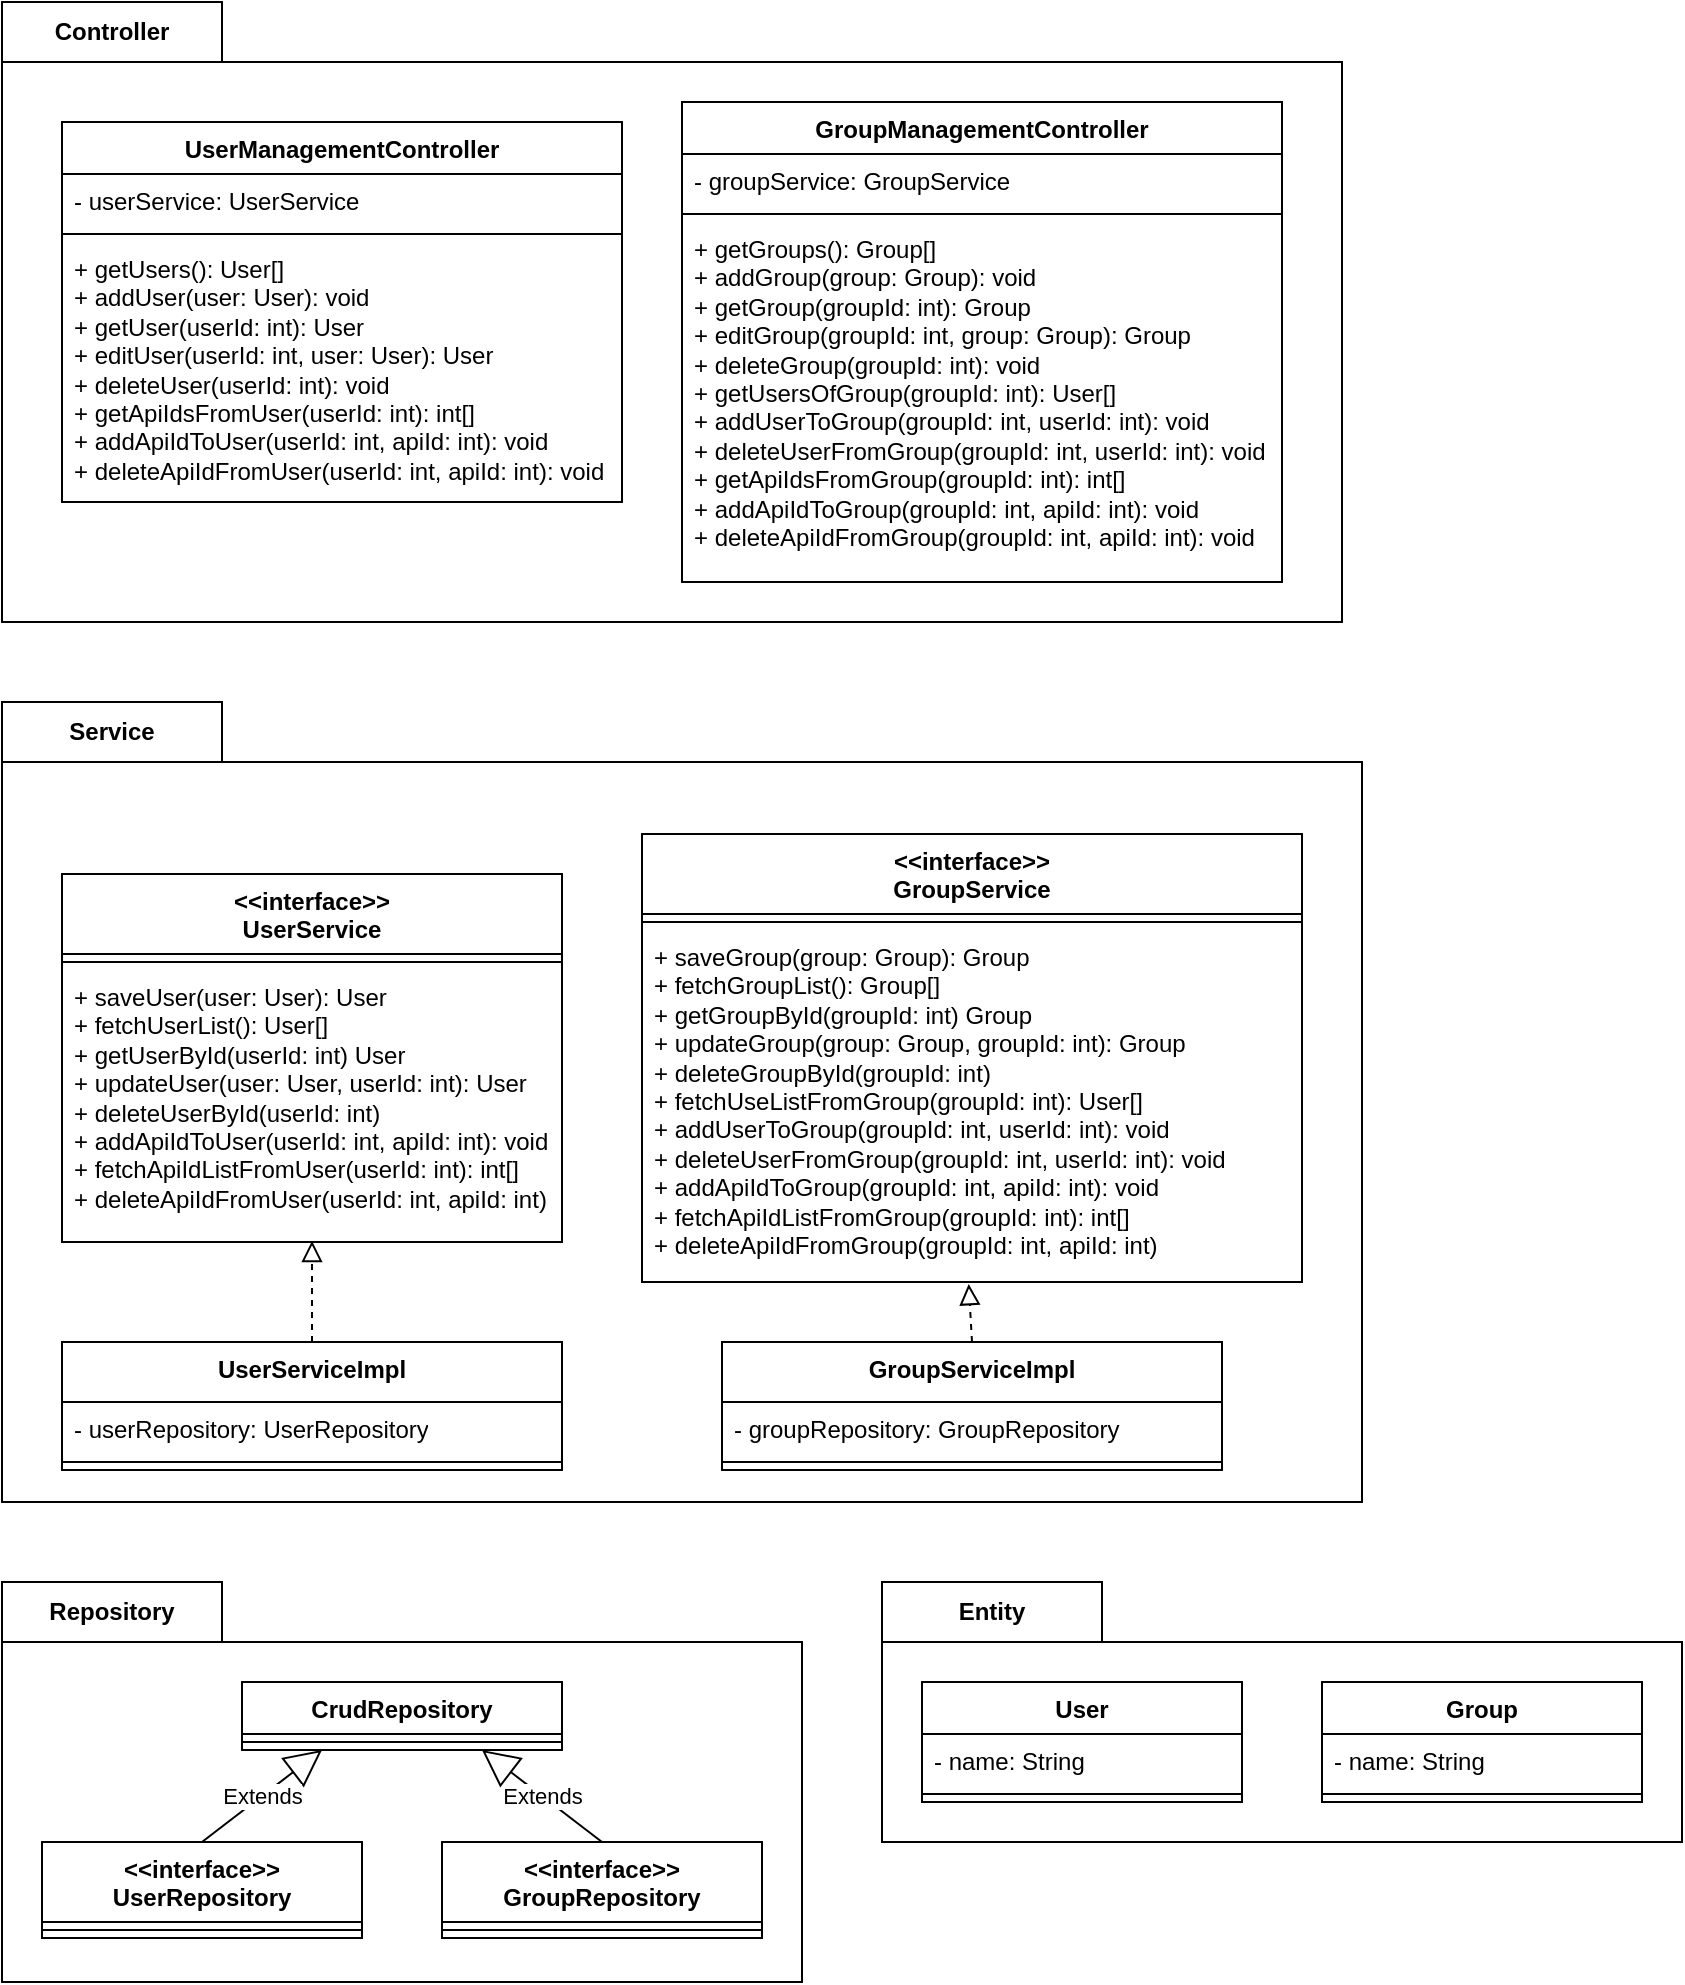 <mxfile version="28.1.0">
  <diagram name="Seite-1" id="kKHhXpVpNPdU5CmjRkw4">
    <mxGraphModel dx="1477" dy="814" grid="1" gridSize="10" guides="1" tooltips="1" connect="1" arrows="1" fold="1" page="1" pageScale="1" pageWidth="827" pageHeight="1169" math="0" shadow="0">
      <root>
        <mxCell id="0" />
        <mxCell id="1" parent="0" />
        <mxCell id="PP9VFpc9AtVWAUOQZHQR-29" value="Controller" style="shape=folder;fontStyle=1;tabWidth=110;tabHeight=30;tabPosition=left;html=1;boundedLbl=1;labelInHeader=1;container=1;collapsible=0;whiteSpace=wrap;" vertex="1" parent="1">
          <mxGeometry x="40" y="10" width="670" height="310" as="geometry" />
        </mxCell>
        <mxCell id="PP9VFpc9AtVWAUOQZHQR-30" value="" style="html=1;strokeColor=none;resizeWidth=1;resizeHeight=1;fillColor=none;part=1;connectable=0;allowArrows=0;deletable=0;whiteSpace=wrap;" vertex="1" parent="PP9VFpc9AtVWAUOQZHQR-29">
          <mxGeometry width="670" height="217" relative="1" as="geometry">
            <mxPoint y="30" as="offset" />
          </mxGeometry>
        </mxCell>
        <mxCell id="PP9VFpc9AtVWAUOQZHQR-21" value="UserManagementController" style="swimlane;fontStyle=1;align=center;verticalAlign=top;childLayout=stackLayout;horizontal=1;startSize=26;horizontalStack=0;resizeParent=1;resizeParentMax=0;resizeLast=0;collapsible=1;marginBottom=0;whiteSpace=wrap;html=1;" vertex="1" parent="PP9VFpc9AtVWAUOQZHQR-29">
          <mxGeometry x="30" y="60" width="280" height="190" as="geometry" />
        </mxCell>
        <mxCell id="PP9VFpc9AtVWAUOQZHQR-22" value="- userService: UserService" style="text;strokeColor=none;fillColor=none;align=left;verticalAlign=top;spacingLeft=4;spacingRight=4;overflow=hidden;rotatable=0;points=[[0,0.5],[1,0.5]];portConstraint=eastwest;whiteSpace=wrap;html=1;" vertex="1" parent="PP9VFpc9AtVWAUOQZHQR-21">
          <mxGeometry y="26" width="280" height="26" as="geometry" />
        </mxCell>
        <mxCell id="PP9VFpc9AtVWAUOQZHQR-23" value="" style="line;strokeWidth=1;fillColor=none;align=left;verticalAlign=middle;spacingTop=-1;spacingLeft=3;spacingRight=3;rotatable=0;labelPosition=right;points=[];portConstraint=eastwest;strokeColor=inherit;" vertex="1" parent="PP9VFpc9AtVWAUOQZHQR-21">
          <mxGeometry y="52" width="280" height="8" as="geometry" />
        </mxCell>
        <mxCell id="PP9VFpc9AtVWAUOQZHQR-24" value="+ getUsers(): User[]&lt;br&gt;+ addUser(user: User): void&lt;div&gt;+ getUser(userId: int): User&lt;br&gt;+ editUser(userId: int, user: User): User&lt;/div&gt;&lt;div&gt;+ deleteUser(userId: int): void&lt;/div&gt;&lt;div&gt;+ getApiIdsFromUser(userId: int): int[]&lt;/div&gt;&lt;div&gt;+ addApiIdToUser(userId: int, apiId: int): void&lt;/div&gt;&lt;div&gt;+ deleteApiIdFromUser(userId: int, apiId: int): void&lt;/div&gt;" style="text;strokeColor=none;fillColor=none;align=left;verticalAlign=top;spacingLeft=4;spacingRight=4;overflow=hidden;rotatable=0;points=[[0,0.5],[1,0.5]];portConstraint=eastwest;whiteSpace=wrap;html=1;" vertex="1" parent="PP9VFpc9AtVWAUOQZHQR-21">
          <mxGeometry y="60" width="280" height="130" as="geometry" />
        </mxCell>
        <mxCell id="PP9VFpc9AtVWAUOQZHQR-25" value="GroupManagementController" style="swimlane;fontStyle=1;align=center;verticalAlign=top;childLayout=stackLayout;horizontal=1;startSize=26;horizontalStack=0;resizeParent=1;resizeParentMax=0;resizeLast=0;collapsible=1;marginBottom=0;whiteSpace=wrap;html=1;" vertex="1" parent="PP9VFpc9AtVWAUOQZHQR-29">
          <mxGeometry x="340" y="50" width="300" height="240" as="geometry" />
        </mxCell>
        <mxCell id="PP9VFpc9AtVWAUOQZHQR-26" value="- groupService: GroupService" style="text;strokeColor=none;fillColor=none;align=left;verticalAlign=top;spacingLeft=4;spacingRight=4;overflow=hidden;rotatable=0;points=[[0,0.5],[1,0.5]];portConstraint=eastwest;whiteSpace=wrap;html=1;" vertex="1" parent="PP9VFpc9AtVWAUOQZHQR-25">
          <mxGeometry y="26" width="300" height="26" as="geometry" />
        </mxCell>
        <mxCell id="PP9VFpc9AtVWAUOQZHQR-27" value="" style="line;strokeWidth=1;fillColor=none;align=left;verticalAlign=middle;spacingTop=-1;spacingLeft=3;spacingRight=3;rotatable=0;labelPosition=right;points=[];portConstraint=eastwest;strokeColor=inherit;" vertex="1" parent="PP9VFpc9AtVWAUOQZHQR-25">
          <mxGeometry y="52" width="300" height="8" as="geometry" />
        </mxCell>
        <mxCell id="PP9VFpc9AtVWAUOQZHQR-28" value="+ getGroups(): Group[]&lt;br&gt;+ addGroup(group: Group): void&lt;div&gt;+ getGroup(groupId: int): Group&lt;br&gt;+ editGroup(groupId: int, group: Group): Group&lt;/div&gt;&lt;div&gt;+ deleteGroup(groupId: int): void&lt;br&gt;+ getUsersOfGroup(groupId: int): User[]&lt;/div&gt;&lt;div&gt;+ addUserToGroup(groupId: int, userId: int): void&lt;/div&gt;&lt;div&gt;+ deleteUserFromGroup(groupId: int, userId: int): void&lt;/div&gt;&lt;div&gt;+ getApiIdsFromGroup(groupId: int): int[]&lt;/div&gt;&lt;div&gt;+ addApiIdToGroup(groupId: int, apiId: int): void&lt;/div&gt;&lt;div&gt;+ deleteApiIdFromGroup(groupId: int, apiId: int): void&lt;/div&gt;" style="text;strokeColor=none;fillColor=none;align=left;verticalAlign=top;spacingLeft=4;spacingRight=4;overflow=hidden;rotatable=0;points=[[0,0.5],[1,0.5]];portConstraint=eastwest;whiteSpace=wrap;html=1;" vertex="1" parent="PP9VFpc9AtVWAUOQZHQR-25">
          <mxGeometry y="60" width="300" height="180" as="geometry" />
        </mxCell>
        <mxCell id="PP9VFpc9AtVWAUOQZHQR-10" value="Entity" style="shape=folder;fontStyle=1;tabWidth=110;tabHeight=30;tabPosition=left;html=1;boundedLbl=1;labelInHeader=1;container=1;collapsible=0;whiteSpace=wrap;" vertex="1" parent="1">
          <mxGeometry x="480" y="800" width="400" height="130" as="geometry" />
        </mxCell>
        <mxCell id="PP9VFpc9AtVWAUOQZHQR-11" value="" style="html=1;strokeColor=none;resizeWidth=1;resizeHeight=1;fillColor=none;part=1;connectable=0;allowArrows=0;deletable=0;whiteSpace=wrap;" vertex="1" parent="PP9VFpc9AtVWAUOQZHQR-10">
          <mxGeometry width="400" height="91" relative="1" as="geometry">
            <mxPoint y="30" as="offset" />
          </mxGeometry>
        </mxCell>
        <mxCell id="PP9VFpc9AtVWAUOQZHQR-1" value="User" style="swimlane;fontStyle=1;align=center;verticalAlign=top;childLayout=stackLayout;horizontal=1;startSize=26;horizontalStack=0;resizeParent=1;resizeParentMax=0;resizeLast=0;collapsible=1;marginBottom=0;whiteSpace=wrap;html=1;" vertex="1" parent="PP9VFpc9AtVWAUOQZHQR-10">
          <mxGeometry x="20" y="50" width="160" height="60" as="geometry" />
        </mxCell>
        <mxCell id="PP9VFpc9AtVWAUOQZHQR-2" value="- name: String" style="text;strokeColor=none;fillColor=none;align=left;verticalAlign=top;spacingLeft=4;spacingRight=4;overflow=hidden;rotatable=0;points=[[0,0.5],[1,0.5]];portConstraint=eastwest;whiteSpace=wrap;html=1;" vertex="1" parent="PP9VFpc9AtVWAUOQZHQR-1">
          <mxGeometry y="26" width="160" height="26" as="geometry" />
        </mxCell>
        <mxCell id="PP9VFpc9AtVWAUOQZHQR-3" value="" style="line;strokeWidth=1;fillColor=none;align=left;verticalAlign=middle;spacingTop=-1;spacingLeft=3;spacingRight=3;rotatable=0;labelPosition=right;points=[];portConstraint=eastwest;strokeColor=inherit;" vertex="1" parent="PP9VFpc9AtVWAUOQZHQR-1">
          <mxGeometry y="52" width="160" height="8" as="geometry" />
        </mxCell>
        <mxCell id="PP9VFpc9AtVWAUOQZHQR-5" value="Group" style="swimlane;fontStyle=1;align=center;verticalAlign=top;childLayout=stackLayout;horizontal=1;startSize=26;horizontalStack=0;resizeParent=1;resizeParentMax=0;resizeLast=0;collapsible=1;marginBottom=0;whiteSpace=wrap;html=1;" vertex="1" parent="PP9VFpc9AtVWAUOQZHQR-10">
          <mxGeometry x="220" y="50" width="160" height="60" as="geometry" />
        </mxCell>
        <mxCell id="PP9VFpc9AtVWAUOQZHQR-6" value="- name: String" style="text;strokeColor=none;fillColor=none;align=left;verticalAlign=top;spacingLeft=4;spacingRight=4;overflow=hidden;rotatable=0;points=[[0,0.5],[1,0.5]];portConstraint=eastwest;whiteSpace=wrap;html=1;" vertex="1" parent="PP9VFpc9AtVWAUOQZHQR-5">
          <mxGeometry y="26" width="160" height="26" as="geometry" />
        </mxCell>
        <mxCell id="PP9VFpc9AtVWAUOQZHQR-7" value="" style="line;strokeWidth=1;fillColor=none;align=left;verticalAlign=middle;spacingTop=-1;spacingLeft=3;spacingRight=3;rotatable=0;labelPosition=right;points=[];portConstraint=eastwest;strokeColor=inherit;" vertex="1" parent="PP9VFpc9AtVWAUOQZHQR-5">
          <mxGeometry y="52" width="160" height="8" as="geometry" />
        </mxCell>
        <mxCell id="PP9VFpc9AtVWAUOQZHQR-13" value="Repository" style="shape=folder;fontStyle=1;tabWidth=110;tabHeight=30;tabPosition=left;html=1;boundedLbl=1;labelInHeader=1;container=1;collapsible=0;whiteSpace=wrap;" vertex="1" parent="1">
          <mxGeometry x="40" y="800" width="400" height="200" as="geometry" />
        </mxCell>
        <mxCell id="PP9VFpc9AtVWAUOQZHQR-14" value="" style="html=1;strokeColor=none;resizeWidth=1;resizeHeight=1;fillColor=none;part=1;connectable=0;allowArrows=0;deletable=0;whiteSpace=wrap;" vertex="1" parent="PP9VFpc9AtVWAUOQZHQR-13">
          <mxGeometry width="400" height="140" relative="1" as="geometry">
            <mxPoint y="30" as="offset" />
          </mxGeometry>
        </mxCell>
        <mxCell id="PP9VFpc9AtVWAUOQZHQR-41" value="&amp;lt;&amp;lt;interface&amp;gt;&amp;gt;&lt;br&gt;UserRepository" style="swimlane;fontStyle=1;align=center;verticalAlign=top;childLayout=stackLayout;horizontal=1;startSize=40;horizontalStack=0;resizeParent=1;resizeParentMax=0;resizeLast=0;collapsible=1;marginBottom=0;whiteSpace=wrap;html=1;" vertex="1" parent="PP9VFpc9AtVWAUOQZHQR-13">
          <mxGeometry x="20" y="130" width="160" height="48" as="geometry" />
        </mxCell>
        <mxCell id="PP9VFpc9AtVWAUOQZHQR-43" value="" style="line;strokeWidth=1;fillColor=none;align=left;verticalAlign=middle;spacingTop=-1;spacingLeft=3;spacingRight=3;rotatable=0;labelPosition=right;points=[];portConstraint=eastwest;strokeColor=inherit;" vertex="1" parent="PP9VFpc9AtVWAUOQZHQR-41">
          <mxGeometry y="40" width="160" height="8" as="geometry" />
        </mxCell>
        <mxCell id="PP9VFpc9AtVWAUOQZHQR-54" value="&amp;lt;&amp;lt;interface&amp;gt;&amp;gt;&lt;br&gt;GroupRepository" style="swimlane;fontStyle=1;align=center;verticalAlign=top;childLayout=stackLayout;horizontal=1;startSize=40;horizontalStack=0;resizeParent=1;resizeParentMax=0;resizeLast=0;collapsible=1;marginBottom=0;whiteSpace=wrap;html=1;" vertex="1" parent="PP9VFpc9AtVWAUOQZHQR-13">
          <mxGeometry x="220" y="130" width="160" height="48" as="geometry" />
        </mxCell>
        <mxCell id="PP9VFpc9AtVWAUOQZHQR-55" value="" style="line;strokeWidth=1;fillColor=none;align=left;verticalAlign=middle;spacingTop=-1;spacingLeft=3;spacingRight=3;rotatable=0;labelPosition=right;points=[];portConstraint=eastwest;strokeColor=inherit;" vertex="1" parent="PP9VFpc9AtVWAUOQZHQR-54">
          <mxGeometry y="40" width="160" height="8" as="geometry" />
        </mxCell>
        <mxCell id="PP9VFpc9AtVWAUOQZHQR-48" value="CrudRepository" style="swimlane;fontStyle=1;align=center;verticalAlign=top;childLayout=stackLayout;horizontal=1;startSize=26;horizontalStack=0;resizeParent=1;resizeParentMax=0;resizeLast=0;collapsible=1;marginBottom=0;whiteSpace=wrap;html=1;" vertex="1" parent="PP9VFpc9AtVWAUOQZHQR-13">
          <mxGeometry x="120" y="50" width="160" height="34" as="geometry" />
        </mxCell>
        <mxCell id="PP9VFpc9AtVWAUOQZHQR-50" value="" style="line;strokeWidth=1;fillColor=none;align=left;verticalAlign=middle;spacingTop=-1;spacingLeft=3;spacingRight=3;rotatable=0;labelPosition=right;points=[];portConstraint=eastwest;strokeColor=inherit;" vertex="1" parent="PP9VFpc9AtVWAUOQZHQR-48">
          <mxGeometry y="26" width="160" height="8" as="geometry" />
        </mxCell>
        <mxCell id="PP9VFpc9AtVWAUOQZHQR-56" value="Extends" style="endArrow=block;endSize=16;endFill=0;html=1;rounded=0;entryX=0.25;entryY=1;entryDx=0;entryDy=0;exitX=0.5;exitY=0;exitDx=0;exitDy=0;" edge="1" parent="PP9VFpc9AtVWAUOQZHQR-13" source="PP9VFpc9AtVWAUOQZHQR-41" target="PP9VFpc9AtVWAUOQZHQR-48">
          <mxGeometry width="160" relative="1" as="geometry">
            <mxPoint x="290" y="120" as="sourcePoint" />
            <mxPoint x="450" y="120" as="targetPoint" />
          </mxGeometry>
        </mxCell>
        <mxCell id="PP9VFpc9AtVWAUOQZHQR-57" value="Extends" style="endArrow=block;endSize=16;endFill=0;html=1;rounded=0;entryX=0.75;entryY=1;entryDx=0;entryDy=0;exitX=0.5;exitY=0;exitDx=0;exitDy=0;" edge="1" parent="PP9VFpc9AtVWAUOQZHQR-13" source="PP9VFpc9AtVWAUOQZHQR-54" target="PP9VFpc9AtVWAUOQZHQR-48">
          <mxGeometry width="160" relative="1" as="geometry">
            <mxPoint x="180" y="166" as="sourcePoint" />
            <mxPoint x="240" y="120" as="targetPoint" />
          </mxGeometry>
        </mxCell>
        <mxCell id="PP9VFpc9AtVWAUOQZHQR-52" value="Service" style="shape=folder;fontStyle=1;tabWidth=110;tabHeight=30;tabPosition=left;html=1;boundedLbl=1;labelInHeader=1;container=1;collapsible=0;whiteSpace=wrap;" vertex="1" parent="1">
          <mxGeometry x="40" y="360" width="680" height="400" as="geometry" />
        </mxCell>
        <mxCell id="PP9VFpc9AtVWAUOQZHQR-53" value="" style="html=1;strokeColor=none;resizeWidth=1;resizeHeight=1;fillColor=none;part=1;connectable=0;allowArrows=0;deletable=0;whiteSpace=wrap;" vertex="1" parent="PP9VFpc9AtVWAUOQZHQR-52">
          <mxGeometry width="680" height="280" relative="1" as="geometry">
            <mxPoint y="30" as="offset" />
          </mxGeometry>
        </mxCell>
        <mxCell id="PP9VFpc9AtVWAUOQZHQR-67" value="&amp;lt;&amp;lt;interface&amp;gt;&amp;gt;&lt;div&gt;UserService&lt;/div&gt;" style="swimlane;fontStyle=1;align=center;verticalAlign=top;childLayout=stackLayout;horizontal=1;startSize=40;horizontalStack=0;resizeParent=1;resizeParentMax=0;resizeLast=0;collapsible=1;marginBottom=0;whiteSpace=wrap;html=1;" vertex="1" parent="PP9VFpc9AtVWAUOQZHQR-52">
          <mxGeometry x="30" y="86" width="250" height="184" as="geometry" />
        </mxCell>
        <mxCell id="PP9VFpc9AtVWAUOQZHQR-69" value="" style="line;strokeWidth=1;fillColor=none;align=left;verticalAlign=middle;spacingTop=-1;spacingLeft=3;spacingRight=3;rotatable=0;labelPosition=right;points=[];portConstraint=eastwest;strokeColor=inherit;" vertex="1" parent="PP9VFpc9AtVWAUOQZHQR-67">
          <mxGeometry y="40" width="250" height="8" as="geometry" />
        </mxCell>
        <mxCell id="PP9VFpc9AtVWAUOQZHQR-70" value="+ saveUser(user: User): User&lt;br&gt;+ fetchUserList(): User[]&lt;div&gt;+ getUserById(userId: int) User&lt;br&gt;&lt;div&gt;+ updateUser(user: User, userId: int): User&lt;br&gt;+ deleteUserById(userId: int)&lt;/div&gt;&lt;/div&gt;&lt;div&gt;+ addApiIdToUser(userId: int, apiId: int): void&lt;br&gt;+ fetchApiIdListFromUser(userId: int): int[]&lt;/div&gt;&lt;div&gt;+ deleteApiIdFromUser(userId: int, apiId: int)&lt;/div&gt;" style="text;strokeColor=none;fillColor=none;align=left;verticalAlign=top;spacingLeft=4;spacingRight=4;overflow=hidden;rotatable=0;points=[[0,0.5],[1,0.5]];portConstraint=eastwest;whiteSpace=wrap;html=1;" vertex="1" parent="PP9VFpc9AtVWAUOQZHQR-67">
          <mxGeometry y="48" width="250" height="136" as="geometry" />
        </mxCell>
        <mxCell id="PP9VFpc9AtVWAUOQZHQR-71" value="&amp;lt;&amp;lt;interface&amp;gt;&amp;gt;&lt;div&gt;GroupService&lt;/div&gt;" style="swimlane;fontStyle=1;align=center;verticalAlign=top;childLayout=stackLayout;horizontal=1;startSize=40;horizontalStack=0;resizeParent=1;resizeParentMax=0;resizeLast=0;collapsible=1;marginBottom=0;whiteSpace=wrap;html=1;" vertex="1" parent="PP9VFpc9AtVWAUOQZHQR-52">
          <mxGeometry x="320" y="66" width="330" height="224" as="geometry" />
        </mxCell>
        <mxCell id="PP9VFpc9AtVWAUOQZHQR-73" value="" style="line;strokeWidth=1;fillColor=none;align=left;verticalAlign=middle;spacingTop=-1;spacingLeft=3;spacingRight=3;rotatable=0;labelPosition=right;points=[];portConstraint=eastwest;strokeColor=inherit;" vertex="1" parent="PP9VFpc9AtVWAUOQZHQR-71">
          <mxGeometry y="40" width="330" height="8" as="geometry" />
        </mxCell>
        <mxCell id="PP9VFpc9AtVWAUOQZHQR-74" value="+ saveGroup(group: Group): Group&lt;br&gt;+ fetchGroupList(): Group[]&lt;div&gt;+ getGroupById(groupId: int) Group&lt;br&gt;&lt;div&gt;+ updateGroup(group: Group, groupId: int): Group&lt;br&gt;+ deleteGroupById(groupId: int)&lt;br&gt;&lt;div&gt;+ fetchUseListFromGroup(groupId: int): User[]&lt;/div&gt;&lt;div&gt;+ addUserToGroup(groupId: int, userId: int): void&lt;/div&gt;&lt;div&gt;+ deleteUserFromGroup(groupId: int, userId: int): void&lt;/div&gt;&lt;/div&gt;&lt;/div&gt;&lt;div&gt;+ addApiIdToGroup(groupId: int, apiId: int): void&lt;br&gt;+ fetchApiIdListFromGroup(groupId: int): int[]&lt;/div&gt;&lt;div&gt;+ deleteApiIdFromGroup(groupId: int, apiId: int)&lt;/div&gt;" style="text;strokeColor=none;fillColor=none;align=left;verticalAlign=top;spacingLeft=4;spacingRight=4;overflow=hidden;rotatable=0;points=[[0,0.5],[1,0.5]];portConstraint=eastwest;whiteSpace=wrap;html=1;" vertex="1" parent="PP9VFpc9AtVWAUOQZHQR-71">
          <mxGeometry y="48" width="330" height="176" as="geometry" />
        </mxCell>
        <mxCell id="PP9VFpc9AtVWAUOQZHQR-75" value="&lt;span style=&quot;background-color: transparent; color: light-dark(rgb(0, 0, 0), rgb(255, 255, 255));&quot;&gt;UserServiceImpl&lt;/span&gt;" style="swimlane;fontStyle=1;align=center;verticalAlign=top;childLayout=stackLayout;horizontal=1;startSize=30;horizontalStack=0;resizeParent=1;resizeParentMax=0;resizeLast=0;collapsible=1;marginBottom=0;whiteSpace=wrap;html=1;" vertex="1" parent="PP9VFpc9AtVWAUOQZHQR-52">
          <mxGeometry x="30" y="320" width="250" height="64" as="geometry" />
        </mxCell>
        <mxCell id="PP9VFpc9AtVWAUOQZHQR-76" value="- userRepository: UserRepository" style="text;strokeColor=none;fillColor=none;align=left;verticalAlign=top;spacingLeft=4;spacingRight=4;overflow=hidden;rotatable=0;points=[[0,0.5],[1,0.5]];portConstraint=eastwest;whiteSpace=wrap;html=1;" vertex="1" parent="PP9VFpc9AtVWAUOQZHQR-75">
          <mxGeometry y="30" width="250" height="26" as="geometry" />
        </mxCell>
        <mxCell id="PP9VFpc9AtVWAUOQZHQR-77" value="" style="line;strokeWidth=1;fillColor=none;align=left;verticalAlign=middle;spacingTop=-1;spacingLeft=3;spacingRight=3;rotatable=0;labelPosition=right;points=[];portConstraint=eastwest;strokeColor=inherit;" vertex="1" parent="PP9VFpc9AtVWAUOQZHQR-75">
          <mxGeometry y="56" width="250" height="8" as="geometry" />
        </mxCell>
        <mxCell id="PP9VFpc9AtVWAUOQZHQR-79" value="&lt;span style=&quot;background-color: transparent; color: light-dark(rgb(0, 0, 0), rgb(255, 255, 255));&quot;&gt;GroupServiceImpl&lt;/span&gt;" style="swimlane;fontStyle=1;align=center;verticalAlign=top;childLayout=stackLayout;horizontal=1;startSize=30;horizontalStack=0;resizeParent=1;resizeParentMax=0;resizeLast=0;collapsible=1;marginBottom=0;whiteSpace=wrap;html=1;" vertex="1" parent="PP9VFpc9AtVWAUOQZHQR-52">
          <mxGeometry x="360" y="320" width="250" height="64" as="geometry" />
        </mxCell>
        <mxCell id="PP9VFpc9AtVWAUOQZHQR-80" value="- groupRepository: GroupRepository" style="text;strokeColor=none;fillColor=none;align=left;verticalAlign=top;spacingLeft=4;spacingRight=4;overflow=hidden;rotatable=0;points=[[0,0.5],[1,0.5]];portConstraint=eastwest;whiteSpace=wrap;html=1;" vertex="1" parent="PP9VFpc9AtVWAUOQZHQR-79">
          <mxGeometry y="30" width="250" height="26" as="geometry" />
        </mxCell>
        <mxCell id="PP9VFpc9AtVWAUOQZHQR-81" value="" style="line;strokeWidth=1;fillColor=none;align=left;verticalAlign=middle;spacingTop=-1;spacingLeft=3;spacingRight=3;rotatable=0;labelPosition=right;points=[];portConstraint=eastwest;strokeColor=inherit;" vertex="1" parent="PP9VFpc9AtVWAUOQZHQR-79">
          <mxGeometry y="56" width="250" height="8" as="geometry" />
        </mxCell>
        <mxCell id="PP9VFpc9AtVWAUOQZHQR-84" value="" style="endArrow=block;startArrow=none;endFill=0;startFill=0;endSize=8;html=1;verticalAlign=bottom;dashed=1;labelBackgroundColor=none;rounded=0;exitX=0.5;exitY=0;exitDx=0;exitDy=0;entryX=0.495;entryY=1.006;entryDx=0;entryDy=0;entryPerimeter=0;" edge="1" parent="PP9VFpc9AtVWAUOQZHQR-52" source="PP9VFpc9AtVWAUOQZHQR-79" target="PP9VFpc9AtVWAUOQZHQR-74">
          <mxGeometry width="160" relative="1" as="geometry">
            <mxPoint x="730" y="270" as="sourcePoint" />
            <mxPoint x="890" y="270" as="targetPoint" />
          </mxGeometry>
        </mxCell>
        <mxCell id="PP9VFpc9AtVWAUOQZHQR-85" value="" style="endArrow=block;startArrow=none;endFill=0;startFill=0;endSize=8;html=1;verticalAlign=bottom;dashed=1;labelBackgroundColor=none;rounded=0;entryX=0.5;entryY=0.996;entryDx=0;entryDy=0;entryPerimeter=0;exitX=0.5;exitY=0;exitDx=0;exitDy=0;" edge="1" parent="PP9VFpc9AtVWAUOQZHQR-52" source="PP9VFpc9AtVWAUOQZHQR-75" target="PP9VFpc9AtVWAUOQZHQR-70">
          <mxGeometry width="160" relative="1" as="geometry">
            <mxPoint x="780" y="180" as="sourcePoint" />
            <mxPoint x="940" y="180" as="targetPoint" />
          </mxGeometry>
        </mxCell>
      </root>
    </mxGraphModel>
  </diagram>
</mxfile>
